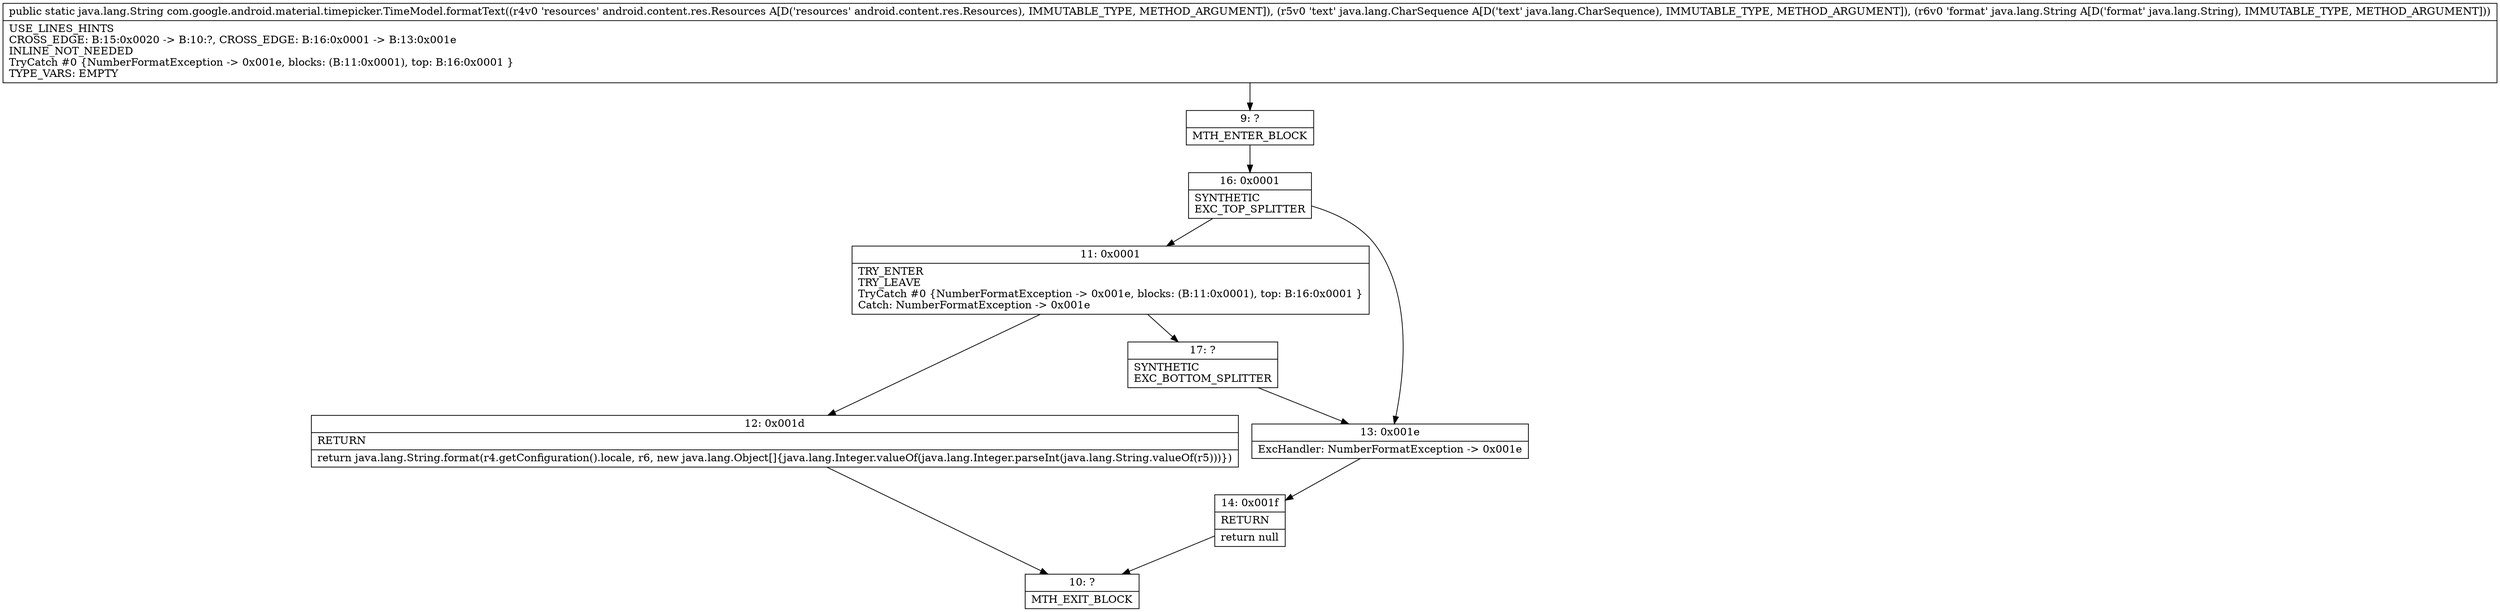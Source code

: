 digraph "CFG forcom.google.android.material.timepicker.TimeModel.formatText(Landroid\/content\/res\/Resources;Ljava\/lang\/CharSequence;Ljava\/lang\/String;)Ljava\/lang\/String;" {
Node_9 [shape=record,label="{9\:\ ?|MTH_ENTER_BLOCK\l}"];
Node_16 [shape=record,label="{16\:\ 0x0001|SYNTHETIC\lEXC_TOP_SPLITTER\l}"];
Node_11 [shape=record,label="{11\:\ 0x0001|TRY_ENTER\lTRY_LEAVE\lTryCatch #0 \{NumberFormatException \-\> 0x001e, blocks: (B:11:0x0001), top: B:16:0x0001 \}\lCatch: NumberFormatException \-\> 0x001e\l}"];
Node_12 [shape=record,label="{12\:\ 0x001d|RETURN\l|return java.lang.String.format(r4.getConfiguration().locale, r6, new java.lang.Object[]\{java.lang.Integer.valueOf(java.lang.Integer.parseInt(java.lang.String.valueOf(r5)))\})\l}"];
Node_10 [shape=record,label="{10\:\ ?|MTH_EXIT_BLOCK\l}"];
Node_17 [shape=record,label="{17\:\ ?|SYNTHETIC\lEXC_BOTTOM_SPLITTER\l}"];
Node_13 [shape=record,label="{13\:\ 0x001e|ExcHandler: NumberFormatException \-\> 0x001e\l}"];
Node_14 [shape=record,label="{14\:\ 0x001f|RETURN\l|return null\l}"];
MethodNode[shape=record,label="{public static java.lang.String com.google.android.material.timepicker.TimeModel.formatText((r4v0 'resources' android.content.res.Resources A[D('resources' android.content.res.Resources), IMMUTABLE_TYPE, METHOD_ARGUMENT]), (r5v0 'text' java.lang.CharSequence A[D('text' java.lang.CharSequence), IMMUTABLE_TYPE, METHOD_ARGUMENT]), (r6v0 'format' java.lang.String A[D('format' java.lang.String), IMMUTABLE_TYPE, METHOD_ARGUMENT]))  | USE_LINES_HINTS\lCROSS_EDGE: B:15:0x0020 \-\> B:10:?, CROSS_EDGE: B:16:0x0001 \-\> B:13:0x001e\lINLINE_NOT_NEEDED\lTryCatch #0 \{NumberFormatException \-\> 0x001e, blocks: (B:11:0x0001), top: B:16:0x0001 \}\lTYPE_VARS: EMPTY\l}"];
MethodNode -> Node_9;Node_9 -> Node_16;
Node_16 -> Node_11;
Node_16 -> Node_13;
Node_11 -> Node_12;
Node_11 -> Node_17;
Node_12 -> Node_10;
Node_17 -> Node_13;
Node_13 -> Node_14;
Node_14 -> Node_10;
}

